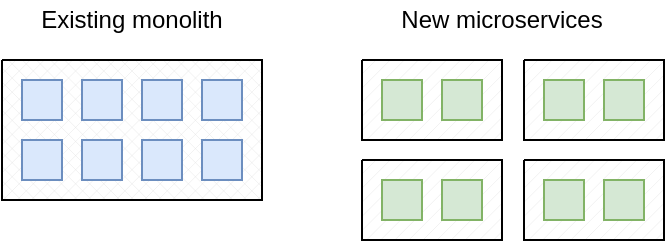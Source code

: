 <mxfile version="14.3.0" type="github">
  <diagram id="RNcFUo7VqlwyPA8upu9-" name="Page-1">
    <mxGraphModel dx="1186" dy="577" grid="1" gridSize="10" guides="1" tooltips="1" connect="1" arrows="1" fold="1" page="1" pageScale="1" pageWidth="850" pageHeight="1100" math="0" shadow="0">
      <root>
        <mxCell id="0" />
        <mxCell id="1" parent="0" />
        <mxCell id="mi0LymcQ1pZLXuuPxlSq-2" value="" style="verticalLabelPosition=bottom;verticalAlign=top;html=1;shape=mxgraph.basic.patternFillRect;fillStyle=diagGrid;step=5;fillStrokeWidth=0.2;fillStrokeColor=#dddddd;" parent="1" vertex="1">
          <mxGeometry x="10" y="40" width="130" height="70" as="geometry" />
        </mxCell>
        <mxCell id="mi0LymcQ1pZLXuuPxlSq-3" value="" style="verticalLabelPosition=bottom;verticalAlign=top;html=1;shape=mxgraph.basic.patternFillRect;fillStyle=diag;step=5;fillStrokeWidth=0.2;fillStrokeColor=#dddddd;" parent="1" vertex="1">
          <mxGeometry x="190" y="40" width="70" height="40" as="geometry" />
        </mxCell>
        <mxCell id="mi0LymcQ1pZLXuuPxlSq-4" value="" style="whiteSpace=wrap;html=1;aspect=fixed;fillColor=#dae8fc;strokeColor=#6c8ebf;" parent="1" vertex="1">
          <mxGeometry x="20" y="50" width="20" height="20" as="geometry" />
        </mxCell>
        <mxCell id="mi0LymcQ1pZLXuuPxlSq-5" value="" style="whiteSpace=wrap;html=1;aspect=fixed;fillColor=#dae8fc;strokeColor=#6c8ebf;" parent="1" vertex="1">
          <mxGeometry x="50" y="50" width="20" height="20" as="geometry" />
        </mxCell>
        <mxCell id="mi0LymcQ1pZLXuuPxlSq-6" value="" style="whiteSpace=wrap;html=1;aspect=fixed;fillColor=#dae8fc;strokeColor=#6c8ebf;" parent="1" vertex="1">
          <mxGeometry x="80" y="50" width="20" height="20" as="geometry" />
        </mxCell>
        <mxCell id="mi0LymcQ1pZLXuuPxlSq-7" value="" style="whiteSpace=wrap;html=1;aspect=fixed;fillColor=#dae8fc;strokeColor=#6c8ebf;" parent="1" vertex="1">
          <mxGeometry x="110" y="50" width="20" height="20" as="geometry" />
        </mxCell>
        <mxCell id="mi0LymcQ1pZLXuuPxlSq-8" value="" style="whiteSpace=wrap;html=1;aspect=fixed;fillColor=#dae8fc;strokeColor=#6c8ebf;" parent="1" vertex="1">
          <mxGeometry x="20" y="80" width="20" height="20" as="geometry" />
        </mxCell>
        <mxCell id="mi0LymcQ1pZLXuuPxlSq-9" value="" style="whiteSpace=wrap;html=1;aspect=fixed;fillColor=#dae8fc;strokeColor=#6c8ebf;" parent="1" vertex="1">
          <mxGeometry x="50" y="80" width="20" height="20" as="geometry" />
        </mxCell>
        <mxCell id="mi0LymcQ1pZLXuuPxlSq-10" value="" style="whiteSpace=wrap;html=1;aspect=fixed;fillColor=#dae8fc;strokeColor=#6c8ebf;" parent="1" vertex="1">
          <mxGeometry x="80" y="80" width="20" height="20" as="geometry" />
        </mxCell>
        <mxCell id="mi0LymcQ1pZLXuuPxlSq-11" value="" style="whiteSpace=wrap;html=1;aspect=fixed;fillColor=#dae8fc;strokeColor=#6c8ebf;" parent="1" vertex="1">
          <mxGeometry x="110" y="80" width="20" height="20" as="geometry" />
        </mxCell>
        <mxCell id="mi0LymcQ1pZLXuuPxlSq-13" value="" style="whiteSpace=wrap;html=1;aspect=fixed;fillColor=#d5e8d4;strokeColor=#82b366;" parent="1" vertex="1">
          <mxGeometry x="200" y="50" width="20" height="20" as="geometry" />
        </mxCell>
        <mxCell id="mi0LymcQ1pZLXuuPxlSq-14" value="" style="whiteSpace=wrap;html=1;aspect=fixed;fillColor=#d5e8d4;strokeColor=#82b366;" parent="1" vertex="1">
          <mxGeometry x="230" y="50" width="20" height="20" as="geometry" />
        </mxCell>
        <mxCell id="mi0LymcQ1pZLXuuPxlSq-16" value="" style="verticalLabelPosition=bottom;verticalAlign=top;html=1;shape=mxgraph.basic.patternFillRect;fillStyle=diag;step=5;fillStrokeWidth=0.2;fillStrokeColor=#dddddd;" parent="1" vertex="1">
          <mxGeometry x="190" y="90" width="70" height="40" as="geometry" />
        </mxCell>
        <mxCell id="mi0LymcQ1pZLXuuPxlSq-17" value="" style="whiteSpace=wrap;html=1;aspect=fixed;fillColor=#d5e8d4;strokeColor=#82b366;" parent="1" vertex="1">
          <mxGeometry x="200" y="100" width="20" height="20" as="geometry" />
        </mxCell>
        <mxCell id="mi0LymcQ1pZLXuuPxlSq-18" value="" style="whiteSpace=wrap;html=1;aspect=fixed;fillColor=#d5e8d4;strokeColor=#82b366;" parent="1" vertex="1">
          <mxGeometry x="230" y="100" width="20" height="20" as="geometry" />
        </mxCell>
        <mxCell id="mi0LymcQ1pZLXuuPxlSq-19" value="" style="verticalLabelPosition=bottom;verticalAlign=top;html=1;shape=mxgraph.basic.patternFillRect;fillStyle=diag;step=5;fillStrokeWidth=0.2;fillStrokeColor=#dddddd;" parent="1" vertex="1">
          <mxGeometry x="271" y="40" width="70" height="40" as="geometry" />
        </mxCell>
        <mxCell id="mi0LymcQ1pZLXuuPxlSq-20" value="" style="whiteSpace=wrap;html=1;aspect=fixed;fillColor=#d5e8d4;strokeColor=#82b366;" parent="1" vertex="1">
          <mxGeometry x="281" y="50" width="20" height="20" as="geometry" />
        </mxCell>
        <mxCell id="mi0LymcQ1pZLXuuPxlSq-21" value="" style="whiteSpace=wrap;html=1;aspect=fixed;fillColor=#d5e8d4;strokeColor=#82b366;" parent="1" vertex="1">
          <mxGeometry x="311" y="50" width="20" height="20" as="geometry" />
        </mxCell>
        <mxCell id="mi0LymcQ1pZLXuuPxlSq-22" value="" style="verticalLabelPosition=bottom;verticalAlign=top;html=1;shape=mxgraph.basic.patternFillRect;fillStyle=diag;step=5;fillStrokeWidth=0.2;fillStrokeColor=#dddddd;" parent="1" vertex="1">
          <mxGeometry x="271" y="90" width="70" height="40" as="geometry" />
        </mxCell>
        <mxCell id="mi0LymcQ1pZLXuuPxlSq-23" value="" style="whiteSpace=wrap;html=1;aspect=fixed;fillColor=#d5e8d4;strokeColor=#82b366;" parent="1" vertex="1">
          <mxGeometry x="281" y="100" width="20" height="20" as="geometry" />
        </mxCell>
        <mxCell id="mi0LymcQ1pZLXuuPxlSq-24" value="" style="whiteSpace=wrap;html=1;aspect=fixed;fillColor=#d5e8d4;strokeColor=#82b366;" parent="1" vertex="1">
          <mxGeometry x="311" y="100" width="20" height="20" as="geometry" />
        </mxCell>
        <mxCell id="mi0LymcQ1pZLXuuPxlSq-25" value="Existing monolith" style="text;html=1;strokeColor=none;fillColor=none;align=center;verticalAlign=middle;whiteSpace=wrap;rounded=0;" parent="1" vertex="1">
          <mxGeometry x="15" y="10" width="120" height="20" as="geometry" />
        </mxCell>
        <mxCell id="mi0LymcQ1pZLXuuPxlSq-26" value="New microservices" style="text;html=1;strokeColor=none;fillColor=none;align=center;verticalAlign=middle;whiteSpace=wrap;rounded=0;" parent="1" vertex="1">
          <mxGeometry x="200" y="10" width="120" height="20" as="geometry" />
        </mxCell>
      </root>
    </mxGraphModel>
  </diagram>
</mxfile>
